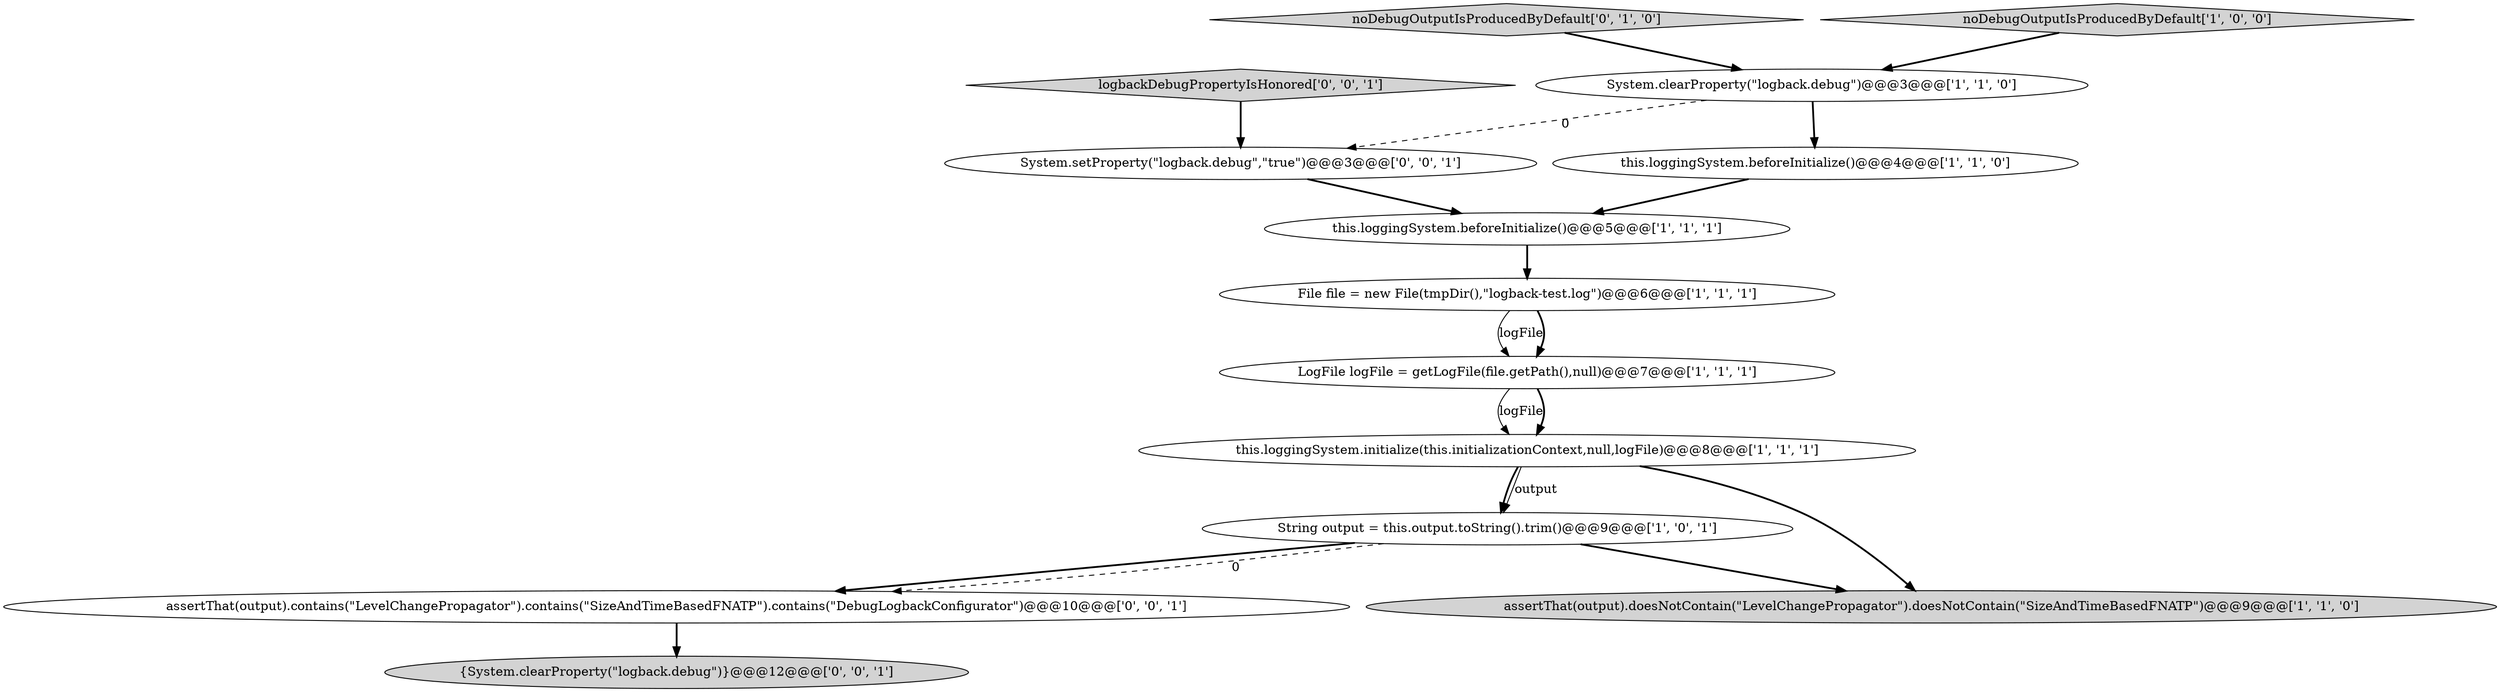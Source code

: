 digraph {
6 [style = filled, label = "String output = this.output.toString().trim()@@@9@@@['1', '0', '1']", fillcolor = white, shape = ellipse image = "AAA0AAABBB1BBB"];
4 [style = filled, label = "this.loggingSystem.beforeInitialize()@@@5@@@['1', '1', '1']", fillcolor = white, shape = ellipse image = "AAA0AAABBB1BBB"];
13 [style = filled, label = "{System.clearProperty(\"logback.debug\")}@@@12@@@['0', '0', '1']", fillcolor = lightgray, shape = ellipse image = "AAA0AAABBB3BBB"];
1 [style = filled, label = "this.loggingSystem.beforeInitialize()@@@4@@@['1', '1', '0']", fillcolor = white, shape = ellipse image = "AAA0AAABBB1BBB"];
10 [style = filled, label = "logbackDebugPropertyIsHonored['0', '0', '1']", fillcolor = lightgray, shape = diamond image = "AAA0AAABBB3BBB"];
2 [style = filled, label = "LogFile logFile = getLogFile(file.getPath(),null)@@@7@@@['1', '1', '1']", fillcolor = white, shape = ellipse image = "AAA0AAABBB1BBB"];
8 [style = filled, label = "this.loggingSystem.initialize(this.initializationContext,null,logFile)@@@8@@@['1', '1', '1']", fillcolor = white, shape = ellipse image = "AAA0AAABBB1BBB"];
11 [style = filled, label = "assertThat(output).contains(\"LevelChangePropagator\").contains(\"SizeAndTimeBasedFNATP\").contains(\"DebugLogbackConfigurator\")@@@10@@@['0', '0', '1']", fillcolor = white, shape = ellipse image = "AAA0AAABBB3BBB"];
0 [style = filled, label = "assertThat(output).doesNotContain(\"LevelChangePropagator\").doesNotContain(\"SizeAndTimeBasedFNATP\")@@@9@@@['1', '1', '0']", fillcolor = lightgray, shape = ellipse image = "AAA0AAABBB1BBB"];
3 [style = filled, label = "File file = new File(tmpDir(),\"logback-test.log\")@@@6@@@['1', '1', '1']", fillcolor = white, shape = ellipse image = "AAA0AAABBB1BBB"];
12 [style = filled, label = "System.setProperty(\"logback.debug\",\"true\")@@@3@@@['0', '0', '1']", fillcolor = white, shape = ellipse image = "AAA0AAABBB3BBB"];
9 [style = filled, label = "noDebugOutputIsProducedByDefault['0', '1', '0']", fillcolor = lightgray, shape = diamond image = "AAA0AAABBB2BBB"];
7 [style = filled, label = "System.clearProperty(\"logback.debug\")@@@3@@@['1', '1', '0']", fillcolor = white, shape = ellipse image = "AAA0AAABBB1BBB"];
5 [style = filled, label = "noDebugOutputIsProducedByDefault['1', '0', '0']", fillcolor = lightgray, shape = diamond image = "AAA0AAABBB1BBB"];
6->11 [style = bold, label=""];
6->0 [style = bold, label=""];
12->4 [style = bold, label=""];
2->8 [style = solid, label="logFile"];
7->12 [style = dashed, label="0"];
7->1 [style = bold, label=""];
6->11 [style = dashed, label="0"];
5->7 [style = bold, label=""];
8->6 [style = bold, label=""];
4->3 [style = bold, label=""];
3->2 [style = solid, label="logFile"];
8->0 [style = bold, label=""];
3->2 [style = bold, label=""];
8->6 [style = solid, label="output"];
11->13 [style = bold, label=""];
2->8 [style = bold, label=""];
1->4 [style = bold, label=""];
10->12 [style = bold, label=""];
9->7 [style = bold, label=""];
}
